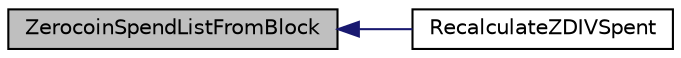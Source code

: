 digraph "ZerocoinSpendListFromBlock"
{
  edge [fontname="Helvetica",fontsize="10",labelfontname="Helvetica",labelfontsize="10"];
  node [fontname="Helvetica",fontsize="10",shape=record];
  rankdir="LR";
  Node1324 [label="ZerocoinSpendListFromBlock",height=0.2,width=0.4,color="black", fillcolor="grey75", style="filled", fontcolor="black"];
  Node1324 -> Node1325 [dir="back",color="midnightblue",fontsize="10",style="solid",fontname="Helvetica"];
  Node1325 [label="RecalculateZDIVSpent",height=0.2,width=0.4,color="black", fillcolor="white", style="filled",URL="$main_8h.html#a161774bfe6fd9f0422f56db71f98071b"];
}
